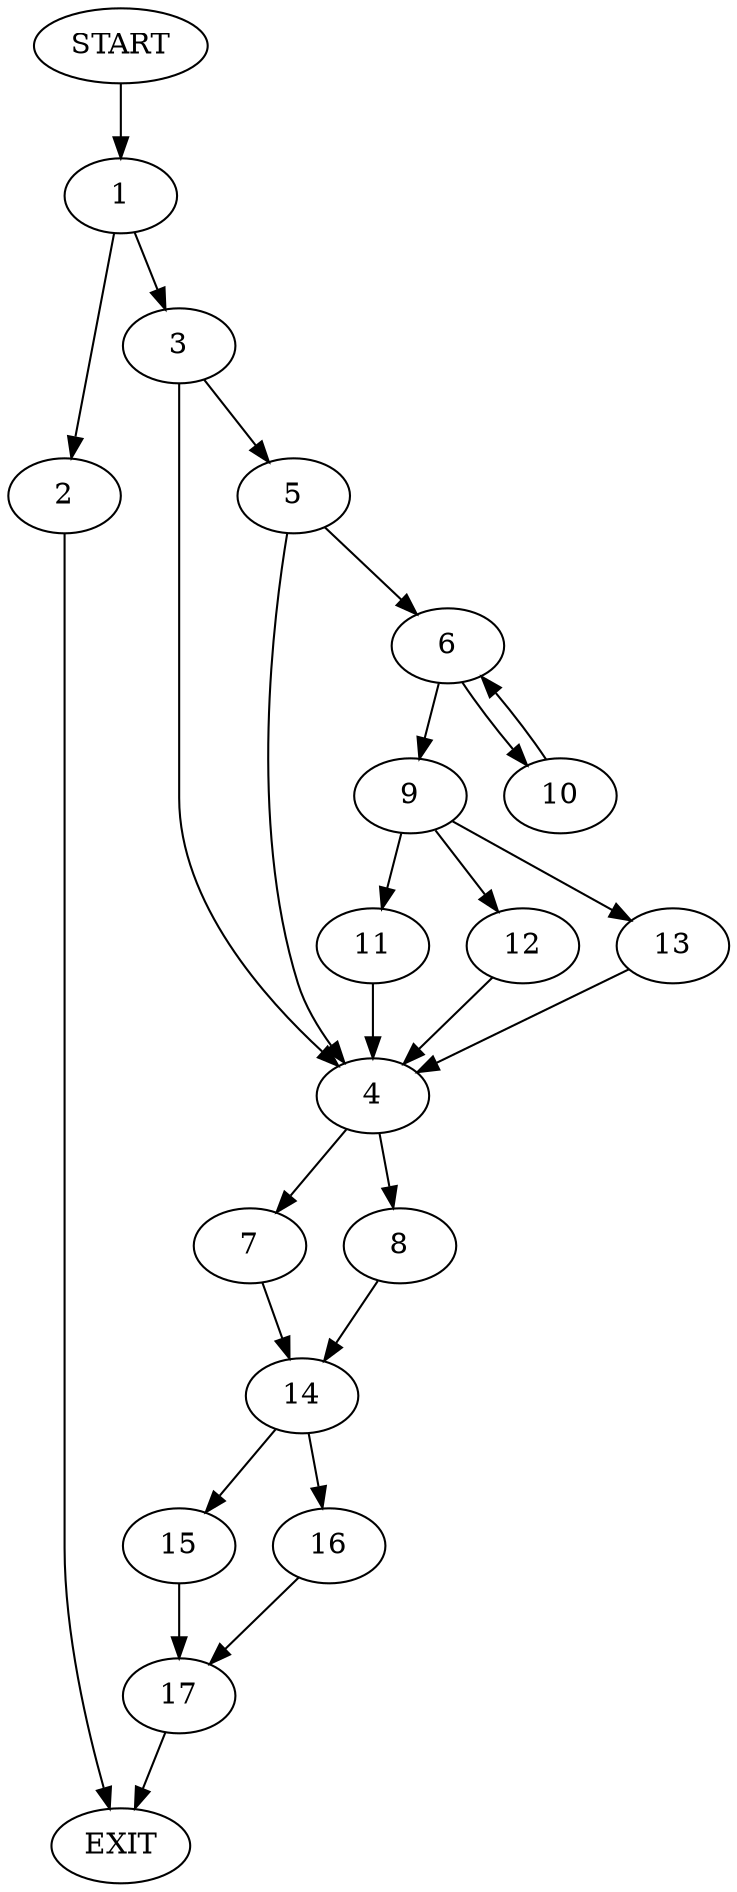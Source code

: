 digraph {
0 [label="START"]
18 [label="EXIT"]
0 -> 1
1 -> 2
1 -> 3
2 -> 18
3 -> 4
3 -> 5
5 -> 4
5 -> 6
4 -> 7
4 -> 8
6 -> 9
6 -> 10
10 -> 6
9 -> 11
9 -> 12
9 -> 13
11 -> 4
13 -> 4
12 -> 4
8 -> 14
7 -> 14
14 -> 15
14 -> 16
15 -> 17
16 -> 17
17 -> 18
}
